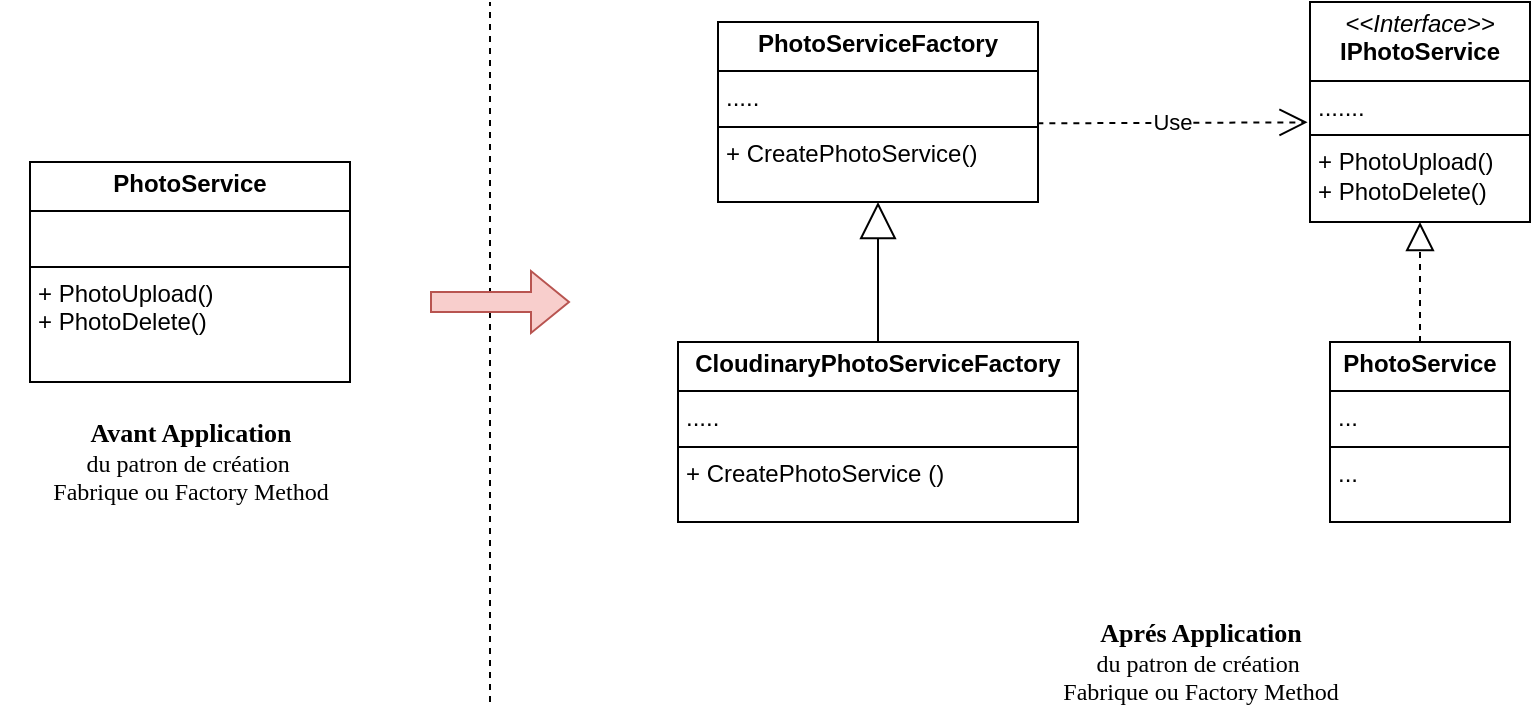 <mxfile version="26.2.12">
  <diagram name="Page-1" id="qKhK7YnF1d_QfTFtyvvZ">
    <mxGraphModel dx="1262" dy="665" grid="1" gridSize="10" guides="1" tooltips="1" connect="1" arrows="1" fold="1" page="1" pageScale="1" pageWidth="827" pageHeight="1169" math="0" shadow="0">
      <root>
        <mxCell id="0" />
        <mxCell id="1" parent="0" />
        <mxCell id="PBbeH8gudL1QGZpZ5H9a-1" value="&lt;p style=&quot;margin:0px;margin-top:4px;text-align:center;&quot;&gt;&lt;b&gt;PhotoService&lt;/b&gt;&lt;/p&gt;&lt;hr size=&quot;1&quot; style=&quot;border-style:solid;&quot;&gt;&lt;p style=&quot;margin:0px;margin-left:4px;&quot;&gt;&amp;nbsp;&lt;/p&gt;&lt;hr size=&quot;1&quot; style=&quot;border-style:solid;&quot;&gt;&lt;p style=&quot;margin:0px;margin-left:4px;&quot;&gt;+ PhotoUpload()&amp;nbsp;&lt;/p&gt;&lt;p style=&quot;margin:0px;margin-left:4px;&quot;&gt;+ PhotoDelete()&lt;br/&gt;&lt;/p&gt;" style="verticalAlign=top;align=left;overflow=fill;html=1;whiteSpace=wrap;" vertex="1" parent="1">
          <mxGeometry x="70" y="120" width="160" height="110" as="geometry" />
        </mxCell>
        <mxCell id="PBbeH8gudL1QGZpZ5H9a-2" value="&lt;b&gt;&lt;font style=&quot;font-size: 13px;&quot;&gt;Avant Application &lt;/font&gt;&lt;/b&gt;&lt;br&gt;du patron de création&amp;nbsp;&lt;br&gt;Fabrique ou Factory Method" style="text;html=1;align=center;verticalAlign=middle;resizable=0;points=[];autosize=1;strokeColor=none;fillColor=none;fontStyle=0;fontFamily=Verdana;" vertex="1" parent="1">
          <mxGeometry x="55" y="240" width="190" height="60" as="geometry" />
        </mxCell>
        <mxCell id="PBbeH8gudL1QGZpZ5H9a-4" value="&lt;p style=&quot;margin:0px;margin-top:4px;text-align:center;&quot;&gt;&lt;i&gt;&amp;lt;&amp;lt;Interface&amp;gt;&amp;gt;&lt;/i&gt;&lt;br&gt;&lt;b&gt;IPhotoService&lt;/b&gt;&lt;/p&gt;&lt;hr size=&quot;1&quot; style=&quot;border-style:solid;&quot;&gt;&lt;p style=&quot;margin:0px;margin-left:4px;&quot;&gt;.......&lt;/p&gt;&lt;hr size=&quot;1&quot; style=&quot;border-style:solid;&quot;&gt;&lt;p style=&quot;margin:0px;margin-left:4px;&quot;&gt;+ PhotoUpload()&amp;nbsp;&lt;/p&gt;&lt;p style=&quot;margin:0px;margin-left:4px;&quot;&gt;+ PhotoDelete()&amp;nbsp;&lt;/p&gt;" style="verticalAlign=top;align=left;overflow=fill;html=1;whiteSpace=wrap;" vertex="1" parent="1">
          <mxGeometry x="710" y="40" width="110" height="110" as="geometry" />
        </mxCell>
        <mxCell id="PBbeH8gudL1QGZpZ5H9a-5" value="&lt;p style=&quot;margin:0px;margin-top:4px;text-align:center;&quot;&gt;&lt;b style=&quot;background-color: transparent; color: light-dark(rgb(0, 0, 0), rgb(255, 255, 255));&quot;&gt;PhotoServiceFactory&lt;/b&gt;&lt;/p&gt;&lt;hr size=&quot;1&quot; style=&quot;border-style:solid;&quot;&gt;&lt;p style=&quot;margin:0px;margin-left:4px;&quot;&gt;.....&lt;/p&gt;&lt;hr size=&quot;1&quot; style=&quot;border-style:solid;&quot;&gt;&lt;p style=&quot;margin:0px;margin-left:4px;&quot;&gt;+ CreatePhotoService()&lt;/p&gt;" style="verticalAlign=top;align=left;overflow=fill;html=1;whiteSpace=wrap;" vertex="1" parent="1">
          <mxGeometry x="414" y="50" width="160" height="90" as="geometry" />
        </mxCell>
        <mxCell id="PBbeH8gudL1QGZpZ5H9a-6" value="&lt;p style=&quot;margin:0px;margin-top:4px;text-align:center;&quot;&gt;&lt;b&gt;CloudinaryPhotoServiceFactory&lt;/b&gt;&lt;/p&gt;&lt;hr size=&quot;1&quot; style=&quot;border-style:solid;&quot;&gt;&lt;p style=&quot;margin:0px;margin-left:4px;&quot;&gt;.....&lt;/p&gt;&lt;hr size=&quot;1&quot; style=&quot;border-style:solid;&quot;&gt;&lt;p style=&quot;margin:0px;margin-left:4px;&quot;&gt;+ CreatePhotoService ()&lt;/p&gt;" style="verticalAlign=top;align=left;overflow=fill;html=1;whiteSpace=wrap;" vertex="1" parent="1">
          <mxGeometry x="394" y="210" width="200" height="90" as="geometry" />
        </mxCell>
        <mxCell id="PBbeH8gudL1QGZpZ5H9a-7" value="&lt;p style=&quot;margin:0px;margin-top:4px;text-align:center;&quot;&gt;&lt;b&gt;PhotoService&lt;/b&gt;&lt;/p&gt;&lt;hr size=&quot;1&quot; style=&quot;border-style:solid;&quot;&gt;&lt;p style=&quot;margin:0px;margin-left:4px;&quot;&gt;...&lt;/p&gt;&lt;hr size=&quot;1&quot; style=&quot;border-style:solid;&quot;&gt;&lt;p style=&quot;margin:0px;margin-left:4px;&quot;&gt;...&lt;/p&gt;" style="verticalAlign=top;align=left;overflow=fill;html=1;whiteSpace=wrap;" vertex="1" parent="1">
          <mxGeometry x="720" y="210" width="90" height="90" as="geometry" />
        </mxCell>
        <mxCell id="PBbeH8gudL1QGZpZ5H9a-8" value="" style="endArrow=block;endSize=16;endFill=0;html=1;rounded=0;exitX=0.5;exitY=0;exitDx=0;exitDy=0;entryX=0.5;entryY=1;entryDx=0;entryDy=0;" edge="1" parent="1" source="PBbeH8gudL1QGZpZ5H9a-6" target="PBbeH8gudL1QGZpZ5H9a-5">
          <mxGeometry y="10" width="160" relative="1" as="geometry">
            <mxPoint x="460" y="160" as="sourcePoint" />
            <mxPoint x="620" y="160" as="targetPoint" />
            <mxPoint as="offset" />
          </mxGeometry>
        </mxCell>
        <mxCell id="PBbeH8gudL1QGZpZ5H9a-9" value="" style="endArrow=block;dashed=1;endFill=0;endSize=12;html=1;rounded=0;exitX=0.5;exitY=0;exitDx=0;exitDy=0;entryX=0.5;entryY=1;entryDx=0;entryDy=0;" edge="1" parent="1" source="PBbeH8gudL1QGZpZ5H9a-7" target="PBbeH8gudL1QGZpZ5H9a-4">
          <mxGeometry width="160" relative="1" as="geometry">
            <mxPoint x="620" y="180" as="sourcePoint" />
            <mxPoint x="760" y="150" as="targetPoint" />
          </mxGeometry>
        </mxCell>
        <mxCell id="PBbeH8gudL1QGZpZ5H9a-10" value="Use" style="endArrow=open;endSize=12;dashed=1;html=1;rounded=0;entryX=-0.011;entryY=0.547;entryDx=0;entryDy=0;entryPerimeter=0;exitX=0.998;exitY=0.563;exitDx=0;exitDy=0;exitPerimeter=0;" edge="1" parent="1" source="PBbeH8gudL1QGZpZ5H9a-5" target="PBbeH8gudL1QGZpZ5H9a-4">
          <mxGeometry width="160" relative="1" as="geometry">
            <mxPoint x="580" y="100" as="sourcePoint" />
            <mxPoint x="710" y="100" as="targetPoint" />
          </mxGeometry>
        </mxCell>
        <mxCell id="PBbeH8gudL1QGZpZ5H9a-11" value="&lt;b&gt;&lt;font style=&quot;font-size: 13px;&quot;&gt;Aprés Application &lt;/font&gt;&lt;/b&gt;&lt;br&gt;du patron de création&amp;nbsp;&lt;br&gt;Fabrique ou Factory Method" style="text;html=1;align=center;verticalAlign=middle;resizable=0;points=[];autosize=1;strokeColor=none;fillColor=none;fontStyle=0;fontFamily=Verdana;" vertex="1" parent="1">
          <mxGeometry x="560" y="340" width="190" height="60" as="geometry" />
        </mxCell>
        <mxCell id="PBbeH8gudL1QGZpZ5H9a-12" value="" style="endArrow=none;dashed=1;html=1;rounded=0;" edge="1" parent="1">
          <mxGeometry width="50" height="50" relative="1" as="geometry">
            <mxPoint x="300" y="390" as="sourcePoint" />
            <mxPoint x="300" y="40" as="targetPoint" />
          </mxGeometry>
        </mxCell>
        <mxCell id="PBbeH8gudL1QGZpZ5H9a-13" value="" style="shape=flexArrow;endArrow=classic;html=1;rounded=0;fillColor=#f8cecc;strokeColor=#b85450;" edge="1" parent="1">
          <mxGeometry width="50" height="50" relative="1" as="geometry">
            <mxPoint x="270" y="190" as="sourcePoint" />
            <mxPoint x="340" y="190" as="targetPoint" />
          </mxGeometry>
        </mxCell>
      </root>
    </mxGraphModel>
  </diagram>
</mxfile>
